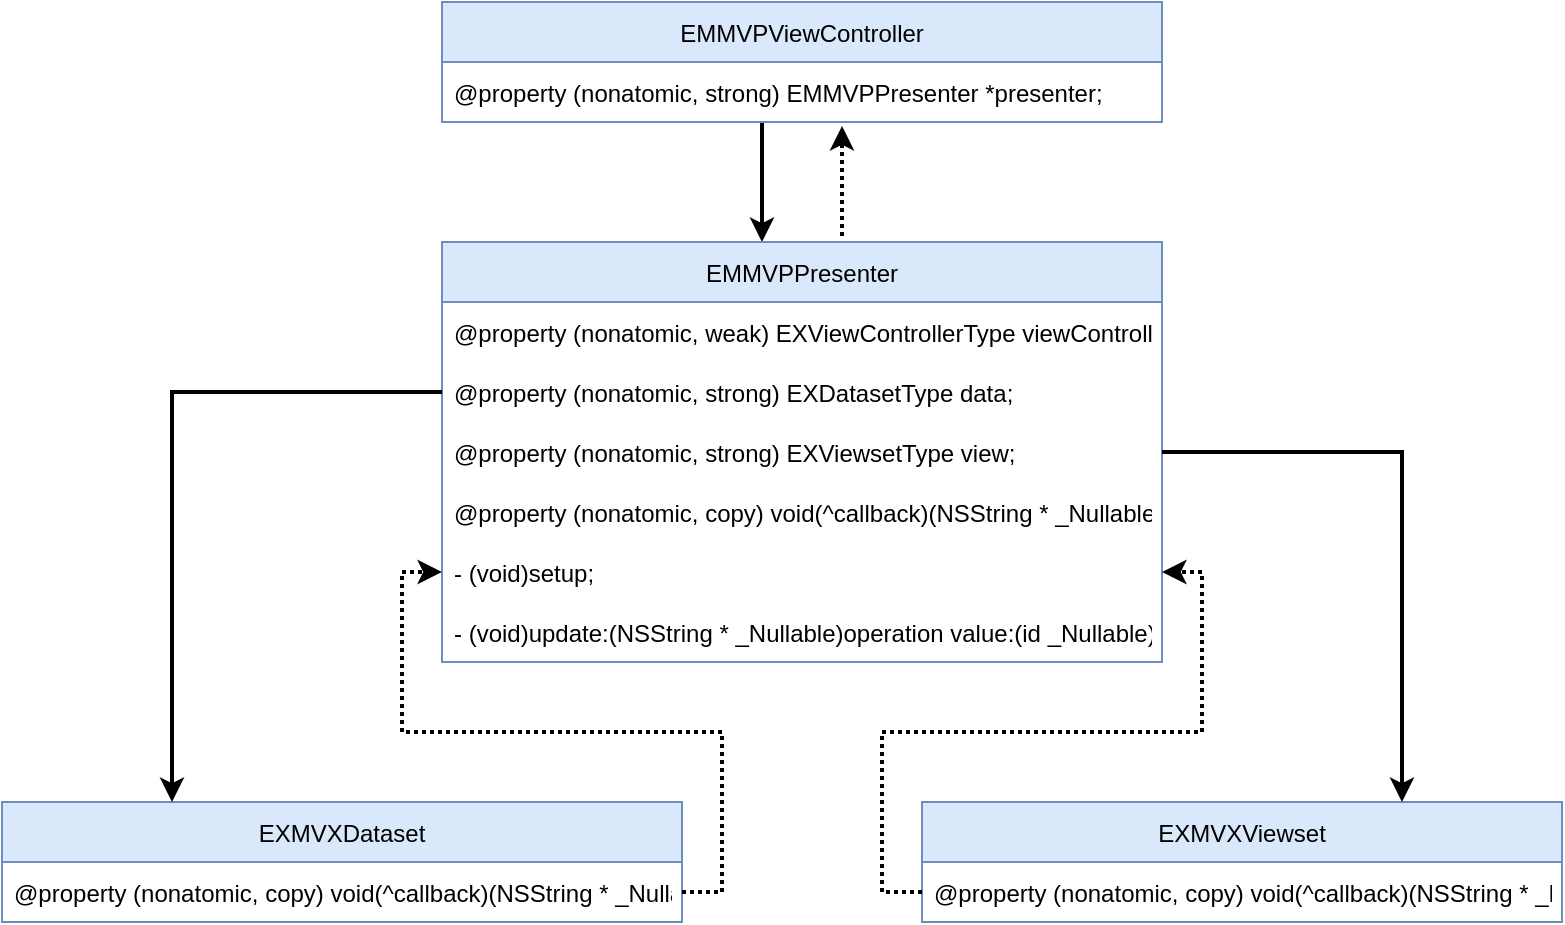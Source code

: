 <mxfile version="16.4.7" type="device"><diagram id="cEIsFLEbmslcoKFUqy_U" name="Page-1"><mxGraphModel dx="902" dy="648" grid="1" gridSize="10" guides="1" tooltips="1" connect="1" arrows="1" fold="1" page="1" pageScale="1" pageWidth="1200" pageHeight="1920" math="0" shadow="0"><root><mxCell id="0"/><mxCell id="1" parent="0"/><mxCell id="NSpEqt3XUzxZzWPuYWtB-14" style="edgeStyle=orthogonalEdgeStyle;rounded=0;orthogonalLoop=1;jettySize=auto;html=1;entryX=0.5;entryY=0;entryDx=0;entryDy=0;strokeWidth=2;" edge="1" parent="1"><mxGeometry relative="1" as="geometry"><mxPoint x="440" y="140" as="sourcePoint"/><mxPoint x="440" y="200" as="targetPoint"/></mxGeometry></mxCell><mxCell id="NSpEqt3XUzxZzWPuYWtB-3" value="EMMVPViewController" style="swimlane;fontStyle=0;childLayout=stackLayout;horizontal=1;startSize=30;horizontalStack=0;resizeParent=1;resizeParentMax=0;resizeLast=0;collapsible=1;marginBottom=0;fillColor=#dae8fc;strokeColor=#6c8ebf;" vertex="1" parent="1"><mxGeometry x="280" y="80" width="360" height="60" as="geometry"/></mxCell><mxCell id="NSpEqt3XUzxZzWPuYWtB-4" value="@property (nonatomic, strong) EMMVPPresenter *presenter;" style="text;strokeColor=none;fillColor=none;align=left;verticalAlign=middle;spacingLeft=4;spacingRight=4;overflow=hidden;points=[[0,0.5],[1,0.5]];portConstraint=eastwest;rotatable=0;" vertex="1" parent="NSpEqt3XUzxZzWPuYWtB-3"><mxGeometry y="30" width="360" height="30" as="geometry"/></mxCell><mxCell id="NSpEqt3XUzxZzWPuYWtB-29" style="edgeStyle=orthogonalEdgeStyle;rounded=0;orthogonalLoop=1;jettySize=auto;html=1;entryX=0.5;entryY=1.167;entryDx=0;entryDy=0;entryPerimeter=0;dashed=1;dashPattern=1 1;strokeWidth=2;" edge="1" parent="1"><mxGeometry relative="1" as="geometry"><mxPoint x="480" y="197" as="sourcePoint"/><mxPoint x="480" y="142.01" as="targetPoint"/></mxGeometry></mxCell><mxCell id="NSpEqt3XUzxZzWPuYWtB-7" value="EMMVPPresenter" style="swimlane;fontStyle=0;childLayout=stackLayout;horizontal=1;startSize=30;horizontalStack=0;resizeParent=1;resizeParentMax=0;resizeLast=0;collapsible=1;marginBottom=0;fillColor=#dae8fc;strokeColor=#6c8ebf;" vertex="1" parent="1"><mxGeometry x="280" y="200" width="360" height="210" as="geometry"/></mxCell><mxCell id="NSpEqt3XUzxZzWPuYWtB-8" value="@property (nonatomic, weak) EXViewControllerType viewController;" style="text;strokeColor=none;fillColor=none;align=left;verticalAlign=middle;spacingLeft=4;spacingRight=4;overflow=hidden;points=[[0,0.5],[1,0.5]];portConstraint=eastwest;rotatable=0;" vertex="1" parent="NSpEqt3XUzxZzWPuYWtB-7"><mxGeometry y="30" width="360" height="30" as="geometry"/></mxCell><mxCell id="NSpEqt3XUzxZzWPuYWtB-9" value="@property (nonatomic, strong) EXDatasetType data;" style="text;strokeColor=none;fillColor=none;align=left;verticalAlign=middle;spacingLeft=4;spacingRight=4;overflow=hidden;points=[[0,0.5],[1,0.5]];portConstraint=eastwest;rotatable=0;" vertex="1" parent="NSpEqt3XUzxZzWPuYWtB-7"><mxGeometry y="60" width="360" height="30" as="geometry"/></mxCell><mxCell id="NSpEqt3XUzxZzWPuYWtB-10" value="@property (nonatomic, strong) EXViewsetType view;" style="text;strokeColor=none;fillColor=none;align=left;verticalAlign=middle;spacingLeft=4;spacingRight=4;overflow=hidden;points=[[0,0.5],[1,0.5]];portConstraint=eastwest;rotatable=0;" vertex="1" parent="NSpEqt3XUzxZzWPuYWtB-7"><mxGeometry y="90" width="360" height="30" as="geometry"/></mxCell><mxCell id="NSpEqt3XUzxZzWPuYWtB-11" value="@property (nonatomic, copy) void(^callback)(NSString * _Nullable operation, id _Nullable value);" style="text;strokeColor=none;fillColor=none;align=left;verticalAlign=middle;spacingLeft=4;spacingRight=4;overflow=hidden;points=[[0,0.5],[1,0.5]];portConstraint=eastwest;rotatable=0;" vertex="1" parent="NSpEqt3XUzxZzWPuYWtB-7"><mxGeometry y="120" width="360" height="30" as="geometry"/></mxCell><mxCell id="NSpEqt3XUzxZzWPuYWtB-12" value="- (void)setup;" style="text;strokeColor=none;fillColor=none;align=left;verticalAlign=middle;spacingLeft=4;spacingRight=4;overflow=hidden;points=[[0,0.5],[1,0.5]];portConstraint=eastwest;rotatable=0;" vertex="1" parent="NSpEqt3XUzxZzWPuYWtB-7"><mxGeometry y="150" width="360" height="30" as="geometry"/></mxCell><mxCell id="NSpEqt3XUzxZzWPuYWtB-13" value="- (void)update:(NSString * _Nullable)operation value:(id _Nullable)value;" style="text;strokeColor=none;fillColor=none;align=left;verticalAlign=middle;spacingLeft=4;spacingRight=4;overflow=hidden;points=[[0,0.5],[1,0.5]];portConstraint=eastwest;rotatable=0;" vertex="1" parent="NSpEqt3XUzxZzWPuYWtB-7"><mxGeometry y="180" width="360" height="30" as="geometry"/></mxCell><mxCell id="NSpEqt3XUzxZzWPuYWtB-15" value="EXMVXDataset" style="swimlane;fontStyle=0;childLayout=stackLayout;horizontal=1;startSize=30;horizontalStack=0;resizeParent=1;resizeParentMax=0;resizeLast=0;collapsible=1;marginBottom=0;fillColor=#dae8fc;strokeColor=#6c8ebf;" vertex="1" parent="1"><mxGeometry x="60" y="480" width="340" height="60" as="geometry"/></mxCell><mxCell id="NSpEqt3XUzxZzWPuYWtB-18" value="@property (nonatomic, copy) void(^callback)(NSString * _Nullable operation, id _Nullable value);" style="text;strokeColor=none;fillColor=none;align=left;verticalAlign=middle;spacingLeft=4;spacingRight=4;overflow=hidden;points=[[0,0.5],[1,0.5]];portConstraint=eastwest;rotatable=0;" vertex="1" parent="NSpEqt3XUzxZzWPuYWtB-15"><mxGeometry y="30" width="340" height="30" as="geometry"/></mxCell><mxCell id="NSpEqt3XUzxZzWPuYWtB-19" value="EXMVXViewset" style="swimlane;fontStyle=0;childLayout=stackLayout;horizontal=1;startSize=30;horizontalStack=0;resizeParent=1;resizeParentMax=0;resizeLast=0;collapsible=1;marginBottom=0;fillColor=#dae8fc;strokeColor=#6c8ebf;" vertex="1" parent="1"><mxGeometry x="520" y="480" width="320" height="60" as="geometry"/></mxCell><mxCell id="NSpEqt3XUzxZzWPuYWtB-20" value="@property (nonatomic, copy) void(^callback)(NSString * _Nullable operation, id _Nullable value);" style="text;strokeColor=none;fillColor=none;align=left;verticalAlign=middle;spacingLeft=4;spacingRight=4;overflow=hidden;points=[[0,0.5],[1,0.5]];portConstraint=eastwest;rotatable=0;" vertex="1" parent="NSpEqt3XUzxZzWPuYWtB-19"><mxGeometry y="30" width="320" height="30" as="geometry"/></mxCell><mxCell id="NSpEqt3XUzxZzWPuYWtB-22" style="edgeStyle=orthogonalEdgeStyle;rounded=0;orthogonalLoop=1;jettySize=auto;html=1;entryX=0.25;entryY=0;entryDx=0;entryDy=0;strokeWidth=2;" edge="1" parent="1" source="NSpEqt3XUzxZzWPuYWtB-9" target="NSpEqt3XUzxZzWPuYWtB-15"><mxGeometry relative="1" as="geometry"/></mxCell><mxCell id="NSpEqt3XUzxZzWPuYWtB-23" style="edgeStyle=orthogonalEdgeStyle;rounded=0;orthogonalLoop=1;jettySize=auto;html=1;entryX=0.75;entryY=0;entryDx=0;entryDy=0;strokeWidth=2;" edge="1" parent="1" source="NSpEqt3XUzxZzWPuYWtB-10" target="NSpEqt3XUzxZzWPuYWtB-19"><mxGeometry relative="1" as="geometry"/></mxCell><mxCell id="NSpEqt3XUzxZzWPuYWtB-25" style="edgeStyle=orthogonalEdgeStyle;rounded=0;orthogonalLoop=1;jettySize=auto;html=1;dashed=1;strokeWidth=2;dashPattern=1 1;" edge="1" parent="1" source="NSpEqt3XUzxZzWPuYWtB-20" target="NSpEqt3XUzxZzWPuYWtB-12"><mxGeometry relative="1" as="geometry"/></mxCell><mxCell id="NSpEqt3XUzxZzWPuYWtB-27" style="edgeStyle=orthogonalEdgeStyle;rounded=0;orthogonalLoop=1;jettySize=auto;html=1;entryX=0;entryY=0.5;entryDx=0;entryDy=0;dashed=1;dashPattern=1 1;strokeWidth=2;" edge="1" parent="1" source="NSpEqt3XUzxZzWPuYWtB-18" target="NSpEqt3XUzxZzWPuYWtB-12"><mxGeometry relative="1" as="geometry"/></mxCell></root></mxGraphModel></diagram></mxfile>